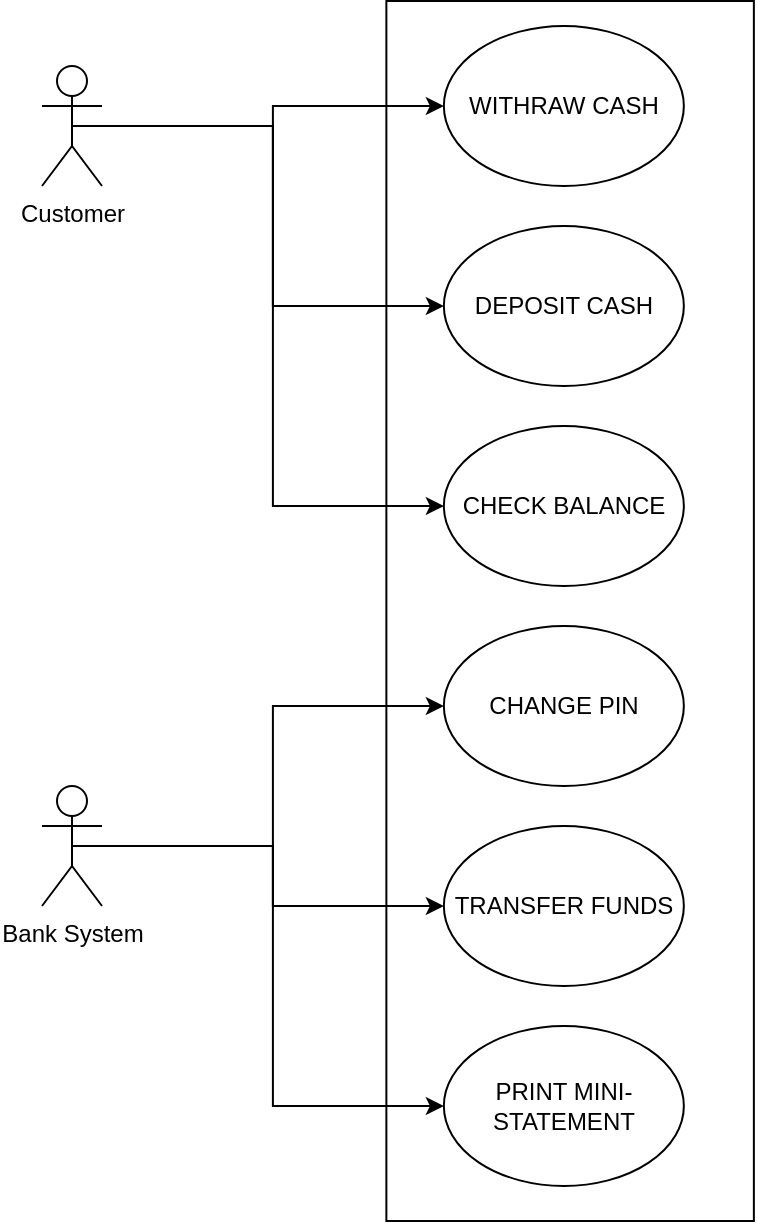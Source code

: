 <mxfile version="24.0.7" type="github">
  <diagram name="Page-1" id="8gbzFIBmaU0cuELOePIC">
    <mxGraphModel dx="1500" dy="746" grid="1" gridSize="10" guides="1" tooltips="1" connect="1" arrows="1" fold="1" page="1" pageScale="1" pageWidth="2000" pageHeight="1000" math="0" shadow="0">
      <root>
        <mxCell id="0" />
        <mxCell id="1" parent="0" />
        <mxCell id="UPVNAUWlPWrRQLQZiTOI-1" value="" style="rounded=0;whiteSpace=wrap;html=1;rotation=90;" vertex="1" parent="1">
          <mxGeometry x="19.06" y="440.63" width="610" height="183.75" as="geometry" />
        </mxCell>
        <mxCell id="UPVNAUWlPWrRQLQZiTOI-19" style="edgeStyle=orthogonalEdgeStyle;rounded=0;orthogonalLoop=1;jettySize=auto;html=1;exitX=0.5;exitY=0.5;exitDx=0;exitDy=0;exitPerimeter=0;" edge="1" parent="1" source="UPVNAUWlPWrRQLQZiTOI-7" target="UPVNAUWlPWrRQLQZiTOI-12">
          <mxGeometry relative="1" as="geometry" />
        </mxCell>
        <mxCell id="UPVNAUWlPWrRQLQZiTOI-20" style="edgeStyle=orthogonalEdgeStyle;rounded=0;orthogonalLoop=1;jettySize=auto;html=1;exitX=0.5;exitY=0.5;exitDx=0;exitDy=0;exitPerimeter=0;entryX=0;entryY=0.5;entryDx=0;entryDy=0;" edge="1" parent="1" source="UPVNAUWlPWrRQLQZiTOI-7" target="UPVNAUWlPWrRQLQZiTOI-13">
          <mxGeometry relative="1" as="geometry" />
        </mxCell>
        <mxCell id="UPVNAUWlPWrRQLQZiTOI-22" style="edgeStyle=orthogonalEdgeStyle;rounded=0;orthogonalLoop=1;jettySize=auto;html=1;exitX=0.5;exitY=0.5;exitDx=0;exitDy=0;exitPerimeter=0;entryX=0;entryY=0.5;entryDx=0;entryDy=0;" edge="1" parent="1" source="UPVNAUWlPWrRQLQZiTOI-7" target="UPVNAUWlPWrRQLQZiTOI-14">
          <mxGeometry relative="1" as="geometry" />
        </mxCell>
        <mxCell id="UPVNAUWlPWrRQLQZiTOI-7" value="Customer" style="shape=umlActor;verticalLabelPosition=bottom;verticalAlign=top;html=1;outlineConnect=0;" vertex="1" parent="1">
          <mxGeometry x="60" y="260" width="30" height="60" as="geometry" />
        </mxCell>
        <mxCell id="UPVNAUWlPWrRQLQZiTOI-24" style="edgeStyle=orthogonalEdgeStyle;rounded=0;orthogonalLoop=1;jettySize=auto;html=1;exitX=0.5;exitY=0.5;exitDx=0;exitDy=0;exitPerimeter=0;entryX=0;entryY=0.5;entryDx=0;entryDy=0;" edge="1" parent="1" source="UPVNAUWlPWrRQLQZiTOI-11" target="UPVNAUWlPWrRQLQZiTOI-15">
          <mxGeometry relative="1" as="geometry" />
        </mxCell>
        <mxCell id="UPVNAUWlPWrRQLQZiTOI-25" style="edgeStyle=orthogonalEdgeStyle;rounded=0;orthogonalLoop=1;jettySize=auto;html=1;exitX=0.5;exitY=0.5;exitDx=0;exitDy=0;exitPerimeter=0;" edge="1" parent="1" source="UPVNAUWlPWrRQLQZiTOI-11" target="UPVNAUWlPWrRQLQZiTOI-16">
          <mxGeometry relative="1" as="geometry" />
        </mxCell>
        <mxCell id="UPVNAUWlPWrRQLQZiTOI-26" style="edgeStyle=orthogonalEdgeStyle;rounded=0;orthogonalLoop=1;jettySize=auto;html=1;exitX=0.5;exitY=0.5;exitDx=0;exitDy=0;exitPerimeter=0;entryX=0;entryY=0.5;entryDx=0;entryDy=0;" edge="1" parent="1" source="UPVNAUWlPWrRQLQZiTOI-11" target="UPVNAUWlPWrRQLQZiTOI-18">
          <mxGeometry relative="1" as="geometry" />
        </mxCell>
        <mxCell id="UPVNAUWlPWrRQLQZiTOI-11" value="Bank System&lt;div&gt;&lt;br&gt;&lt;/div&gt;" style="shape=umlActor;verticalLabelPosition=bottom;verticalAlign=top;html=1;outlineConnect=0;" vertex="1" parent="1">
          <mxGeometry x="60" y="620" width="30" height="60" as="geometry" />
        </mxCell>
        <mxCell id="UPVNAUWlPWrRQLQZiTOI-12" value="WITHRAW CASH" style="ellipse;whiteSpace=wrap;html=1;" vertex="1" parent="1">
          <mxGeometry x="260.93" y="240" width="120" height="80" as="geometry" />
        </mxCell>
        <mxCell id="UPVNAUWlPWrRQLQZiTOI-13" value="DEPOSIT CASH" style="ellipse;whiteSpace=wrap;html=1;" vertex="1" parent="1">
          <mxGeometry x="260.93" y="340" width="120" height="80" as="geometry" />
        </mxCell>
        <mxCell id="UPVNAUWlPWrRQLQZiTOI-14" value="CHECK BALANCE" style="ellipse;whiteSpace=wrap;html=1;" vertex="1" parent="1">
          <mxGeometry x="260.93" y="440" width="120" height="80" as="geometry" />
        </mxCell>
        <mxCell id="UPVNAUWlPWrRQLQZiTOI-15" value="CHANGE PIN" style="ellipse;whiteSpace=wrap;html=1;" vertex="1" parent="1">
          <mxGeometry x="260.93" y="540" width="120" height="80" as="geometry" />
        </mxCell>
        <mxCell id="UPVNAUWlPWrRQLQZiTOI-16" value="TRANSFER FUNDS" style="ellipse;whiteSpace=wrap;html=1;" vertex="1" parent="1">
          <mxGeometry x="260.93" y="640" width="120" height="80" as="geometry" />
        </mxCell>
        <mxCell id="UPVNAUWlPWrRQLQZiTOI-18" value="PRINT MINI-STATEMENT" style="ellipse;whiteSpace=wrap;html=1;" vertex="1" parent="1">
          <mxGeometry x="260.93" y="740" width="120" height="80" as="geometry" />
        </mxCell>
      </root>
    </mxGraphModel>
  </diagram>
</mxfile>
